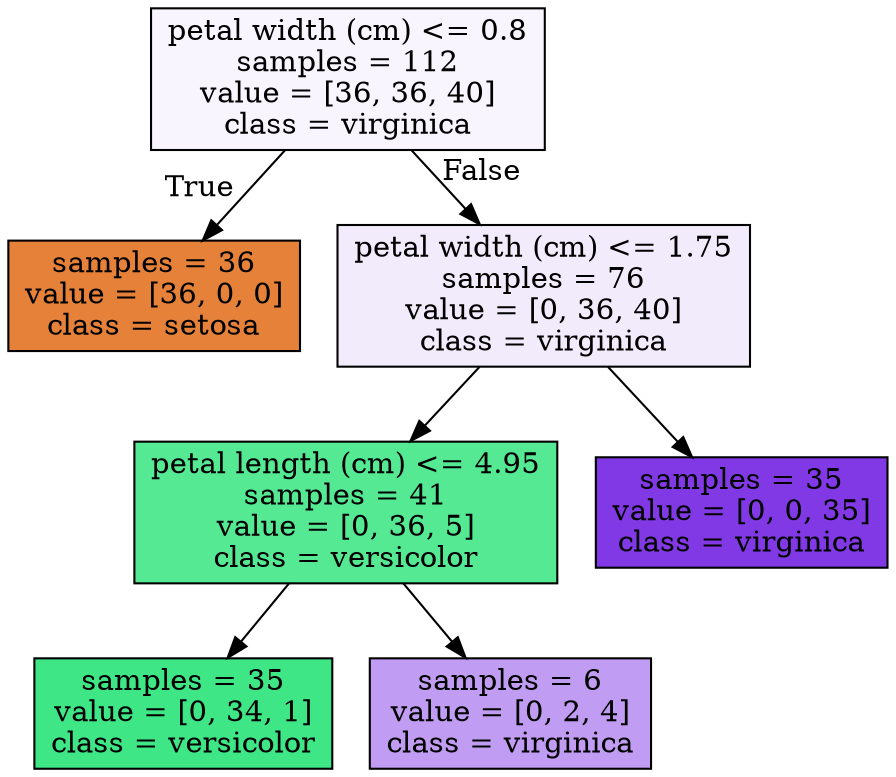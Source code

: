digraph Tree {
node [shape=box, style="filled", color="black"] ;
0 [label="petal width (cm) <= 0.8\nsamples = 112\nvalue = [36, 36, 40]\nclass = virginica", fillcolor="#f8f5fe"] ;
1 [label="samples = 36\nvalue = [36, 0, 0]\nclass = setosa", fillcolor="#e58139"] ;
0 -> 1 [labeldistance=2.5, labelangle=45, headlabel="True"] ;
2 [label="petal width (cm) <= 1.75\nsamples = 76\nvalue = [0, 36, 40]\nclass = virginica", fillcolor="#f2ebfc"] ;
0 -> 2 [labeldistance=2.5, labelangle=-45, headlabel="False"] ;
3 [label="petal length (cm) <= 4.95\nsamples = 41\nvalue = [0, 36, 5]\nclass = versicolor", fillcolor="#54e992"] ;
2 -> 3 ;
4 [label="samples = 35\nvalue = [0, 34, 1]\nclass = versicolor", fillcolor="#3fe685"] ;
3 -> 4 ;
5 [label="samples = 6\nvalue = [0, 2, 4]\nclass = virginica", fillcolor="#c09cf2"] ;
3 -> 5 ;
6 [label="samples = 35\nvalue = [0, 0, 35]\nclass = virginica", fillcolor="#8139e5"] ;
2 -> 6 ;
}